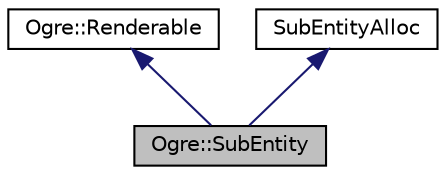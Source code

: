 digraph "Ogre::SubEntity"
{
  bgcolor="transparent";
  edge [fontname="Helvetica",fontsize="10",labelfontname="Helvetica",labelfontsize="10"];
  node [fontname="Helvetica",fontsize="10",shape=record];
  Node0 [label="Ogre::SubEntity",height=0.2,width=0.4,color="black", fillcolor="grey75", style="filled", fontcolor="black"];
  Node1 -> Node0 [dir="back",color="midnightblue",fontsize="10",style="solid",fontname="Helvetica"];
  Node1 [label="Ogre::Renderable",height=0.2,width=0.4,color="black",URL="$class_ogre_1_1_renderable.html",tooltip="Abstract class defining the interface all renderable objects must implement. "];
  Node2 -> Node0 [dir="back",color="midnightblue",fontsize="10",style="solid",fontname="Helvetica"];
  Node2 [label="SubEntityAlloc",height=0.2,width=0.4,color="black",URL="$class_ogre_1_1_allocated_object.html"];
}
